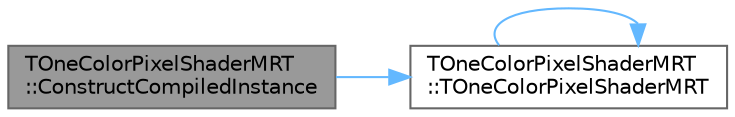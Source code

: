 digraph "TOneColorPixelShaderMRT::ConstructCompiledInstance"
{
 // INTERACTIVE_SVG=YES
 // LATEX_PDF_SIZE
  bgcolor="transparent";
  edge [fontname=Helvetica,fontsize=10,labelfontname=Helvetica,labelfontsize=10];
  node [fontname=Helvetica,fontsize=10,shape=box,height=0.2,width=0.4];
  rankdir="LR";
  Node1 [id="Node000001",label="TOneColorPixelShaderMRT\l::ConstructCompiledInstance",height=0.2,width=0.4,color="gray40", fillcolor="grey60", style="filled", fontcolor="black",tooltip=" "];
  Node1 -> Node2 [id="edge1_Node000001_Node000002",color="steelblue1",style="solid",tooltip=" "];
  Node2 [id="Node000002",label="TOneColorPixelShaderMRT\l::TOneColorPixelShaderMRT",height=0.2,width=0.4,color="grey40", fillcolor="white", style="filled",URL="$d4/d78/classTOneColorPixelShaderMRT.html#a9f622e94e90e0df9243a0ba53bb41c46",tooltip=" "];
  Node2 -> Node2 [id="edge2_Node000002_Node000002",color="steelblue1",style="solid",tooltip=" "];
}
